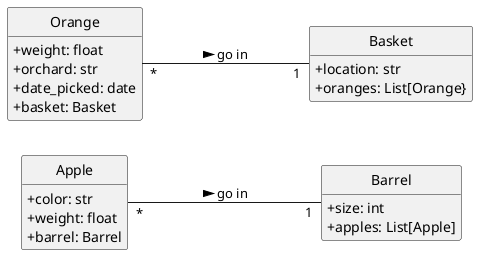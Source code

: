 @startuml
'fig_4'
left to right direction
skinparam monochrome true
skinparam handwritten false
hide class circle
skinparam shadowing false
skinparam classAttributeIconSize 0
hide methods

class Apple {
+ color: str
+ weight: float
+ barrel: Barrel
}
class Barrel {
+ size: int
+ apples: List[Apple]
}
Apple "*" --- "1"  Barrel : go in >

class Orange {
+ weight: float
+ orchard: str
+ date_picked: date
+ basket: Basket
}
class Basket {
+ location: str
+ oranges: List[Orange}
}
Orange "*" --- "1" Basket : go in >


@enduml
